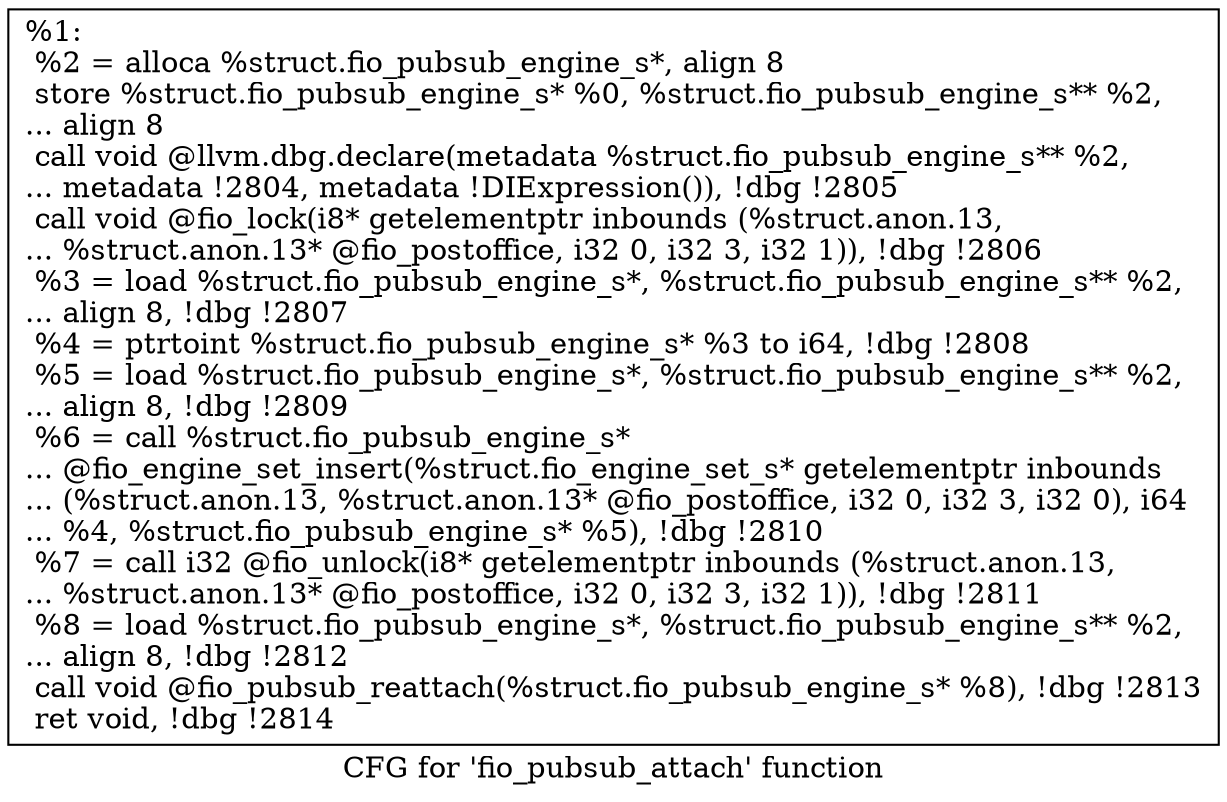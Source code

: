 digraph "CFG for 'fio_pubsub_attach' function" {
	label="CFG for 'fio_pubsub_attach' function";

	Node0x5568517e6980 [shape=record,label="{%1:\l  %2 = alloca %struct.fio_pubsub_engine_s*, align 8\l  store %struct.fio_pubsub_engine_s* %0, %struct.fio_pubsub_engine_s** %2,\l... align 8\l  call void @llvm.dbg.declare(metadata %struct.fio_pubsub_engine_s** %2,\l... metadata !2804, metadata !DIExpression()), !dbg !2805\l  call void @fio_lock(i8* getelementptr inbounds (%struct.anon.13,\l... %struct.anon.13* @fio_postoffice, i32 0, i32 3, i32 1)), !dbg !2806\l  %3 = load %struct.fio_pubsub_engine_s*, %struct.fio_pubsub_engine_s** %2,\l... align 8, !dbg !2807\l  %4 = ptrtoint %struct.fio_pubsub_engine_s* %3 to i64, !dbg !2808\l  %5 = load %struct.fio_pubsub_engine_s*, %struct.fio_pubsub_engine_s** %2,\l... align 8, !dbg !2809\l  %6 = call %struct.fio_pubsub_engine_s*\l... @fio_engine_set_insert(%struct.fio_engine_set_s* getelementptr inbounds\l... (%struct.anon.13, %struct.anon.13* @fio_postoffice, i32 0, i32 3, i32 0), i64\l... %4, %struct.fio_pubsub_engine_s* %5), !dbg !2810\l  %7 = call i32 @fio_unlock(i8* getelementptr inbounds (%struct.anon.13,\l... %struct.anon.13* @fio_postoffice, i32 0, i32 3, i32 1)), !dbg !2811\l  %8 = load %struct.fio_pubsub_engine_s*, %struct.fio_pubsub_engine_s** %2,\l... align 8, !dbg !2812\l  call void @fio_pubsub_reattach(%struct.fio_pubsub_engine_s* %8), !dbg !2813\l  ret void, !dbg !2814\l}"];
}
